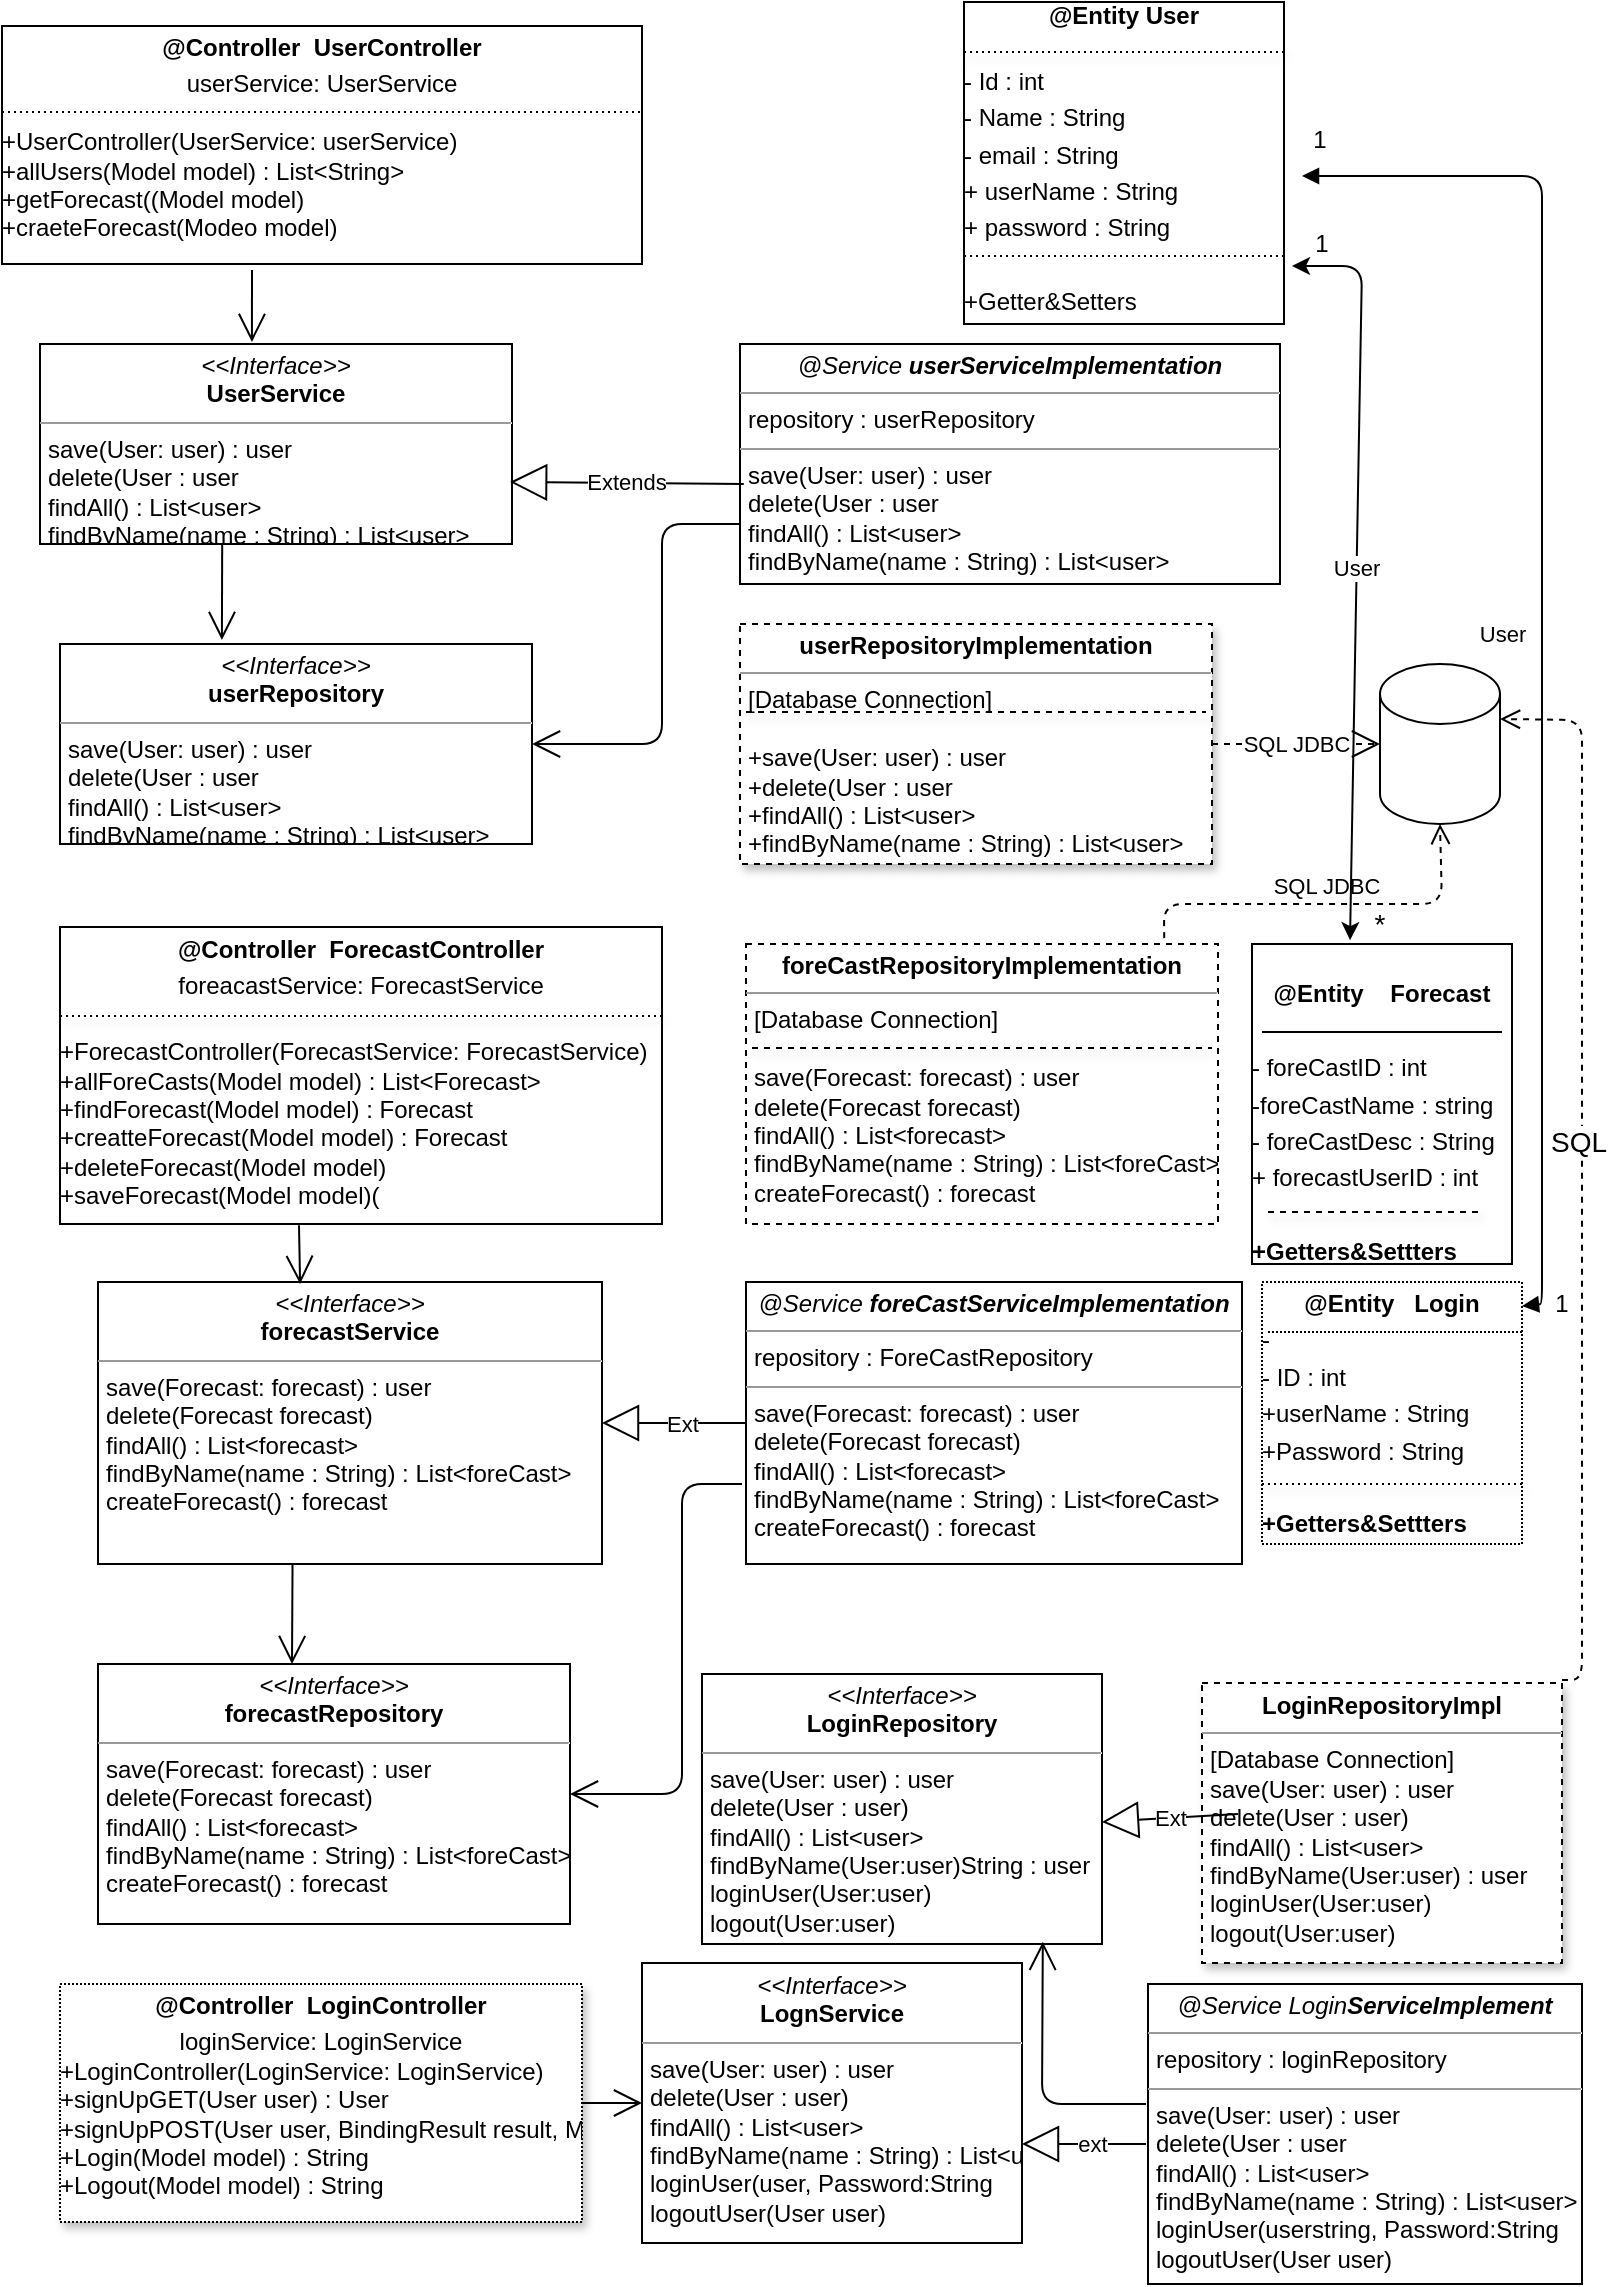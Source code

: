 <mxfile version="13.8.0" type="device"><diagram id="C5RBs43oDa-KdzZeNtuy" name="Page-1"><mxGraphModel dx="1422" dy="737" grid="1" gridSize="10" guides="1" tooltips="1" connect="1" arrows="1" fold="1" page="1" pageScale="1" pageWidth="827" pageHeight="1169" math="0" shadow="0"><root><mxCell id="WIyWlLk6GJQsqaUBKTNV-0"/><mxCell id="WIyWlLk6GJQsqaUBKTNV-1" parent="WIyWlLk6GJQsqaUBKTNV-0"/><mxCell id="qdF45SSYls0oeAGr1Gf1-4" value="&lt;p style=&quot;margin: 0px ; margin-top: 4px ; text-align: center&quot;&gt;&lt;i&gt;&amp;lt;&amp;lt;Interface&amp;gt;&amp;gt;&lt;/i&gt;&lt;br&gt;&lt;b&gt;UserService&lt;/b&gt;&lt;/p&gt;&lt;hr size=&quot;1&quot;&gt;&lt;p style=&quot;margin: 0px ; margin-left: 4px&quot;&gt;save(User: user) : user&lt;br&gt;delete(User : user&lt;br&gt;&lt;/p&gt;&lt;p style=&quot;margin: 0px ; margin-left: 4px&quot;&gt;findAll() : List&amp;lt;user&amp;gt;&lt;br&gt;&lt;/p&gt;&lt;p style=&quot;margin: 0px ; margin-left: 4px&quot;&gt;findByName(name : String) : List&amp;lt;user&amp;gt;&lt;br&gt;&lt;/p&gt;&lt;p style=&quot;margin: 0px ; margin-left: 4px&quot;&gt;&lt;br&gt;&lt;/p&gt;" style="verticalAlign=top;align=left;overflow=fill;fontSize=12;fontFamily=Helvetica;html=1;" parent="WIyWlLk6GJQsqaUBKTNV-1" vertex="1"><mxGeometry x="49" y="190" width="236" height="100" as="geometry"/></mxCell><mxCell id="qdF45SSYls0oeAGr1Gf1-5" value="&lt;p style=&quot;margin: 0px ; margin-top: 4px ; text-align: center&quot;&gt;&lt;i&gt;@Service &lt;b&gt;userServiceImplementation&lt;/b&gt;&lt;/i&gt;&lt;br&gt;&lt;/p&gt;&lt;hr size=&quot;1&quot;&gt;&lt;p style=&quot;margin: 0px ; margin-left: 4px&quot;&gt;repository : userRepository&lt;br&gt;&lt;/p&gt;&lt;hr size=&quot;1&quot;&gt;&lt;p style=&quot;margin: 0px 0px 0px 4px&quot;&gt;save(User: user) : user&lt;br&gt;delete(User : user&lt;br&gt;&lt;/p&gt;&lt;p style=&quot;margin: 0px 0px 0px 4px&quot;&gt;findAll() : List&amp;lt;user&amp;gt;&lt;br&gt;&lt;/p&gt;&lt;p style=&quot;margin: 0px 0px 0px 4px&quot;&gt;findByName(name : String) : List&amp;lt;user&amp;gt;&lt;/p&gt;&lt;p style=&quot;margin: 0px ; margin-left: 4px&quot;&gt;&lt;br&gt;&lt;/p&gt;" style="verticalAlign=top;align=left;overflow=fill;fontSize=12;fontFamily=Helvetica;html=1;" parent="WIyWlLk6GJQsqaUBKTNV-1" vertex="1"><mxGeometry x="399" y="190" width="270" height="120" as="geometry"/></mxCell><mxCell id="qdF45SSYls0oeAGr1Gf1-6" value="&lt;p style=&quot;margin: 0px ; margin-top: 4px ; text-align: center&quot;&gt;&lt;i&gt;&amp;lt;&amp;lt;Interface&amp;gt;&amp;gt;&lt;/i&gt;&lt;br&gt;&lt;b&gt;userRepository&lt;/b&gt;&lt;br&gt;&lt;/p&gt;&lt;hr size=&quot;1&quot;&gt;&lt;p style=&quot;margin: 0px ; margin-left: 4px&quot;&gt;save(User: user) : user&lt;br&gt;delete(User : user&lt;br&gt;&lt;/p&gt;&lt;p style=&quot;margin: 0px ; margin-left: 4px&quot;&gt;findAll() : List&amp;lt;user&amp;gt;&lt;br&gt;&lt;/p&gt;&lt;p style=&quot;margin: 0px ; margin-left: 4px&quot;&gt;findByName(name : String) : List&amp;lt;user&amp;gt;&lt;br&gt;&lt;/p&gt;&lt;p style=&quot;margin: 0px ; margin-left: 4px&quot;&gt;&lt;br&gt;&lt;/p&gt;" style="verticalAlign=top;align=left;overflow=fill;fontSize=12;fontFamily=Helvetica;html=1;" parent="WIyWlLk6GJQsqaUBKTNV-1" vertex="1"><mxGeometry x="59" y="340" width="236" height="100" as="geometry"/></mxCell><mxCell id="qdF45SSYls0oeAGr1Gf1-7" value="&lt;p style=&quot;margin: 0px ; margin-top: 4px ; text-align: center&quot;&gt;&lt;b&gt;userRepositoryImplementation&lt;/b&gt;&lt;br&gt;&lt;/p&gt;&lt;hr size=&quot;1&quot;&gt;&lt;p style=&quot;margin: 0px ; margin-left: 4px&quot;&gt;[Database Connection]&lt;br&gt;&lt;/p&gt;&lt;p style=&quot;margin: 0px ; margin-left: 4px&quot;&gt;&lt;span&gt;&lt;br&gt;&lt;/span&gt;&lt;/p&gt;&lt;p style=&quot;margin: 0px ; margin-left: 4px&quot;&gt;&lt;span&gt;+save(User: user) : user&lt;/span&gt;&lt;br&gt;&lt;/p&gt;&lt;p style=&quot;margin: 0px ; margin-left: 4px&quot;&gt;+delete(User : user&lt;br&gt;&lt;/p&gt;&lt;p style=&quot;margin: 0px ; margin-left: 4px&quot;&gt;+findAll() : List&amp;lt;user&amp;gt;&lt;br&gt;&lt;/p&gt;&lt;p style=&quot;margin: 0px ; margin-left: 4px&quot;&gt;+findByName(name : String) : List&amp;lt;user&amp;gt;&lt;br&gt;&lt;/p&gt;&lt;p style=&quot;margin: 0px ; margin-left: 4px&quot;&gt;&lt;br&gt;&lt;/p&gt;" style="verticalAlign=top;align=left;overflow=fill;fontSize=12;fontFamily=Helvetica;html=1;shadow=1;dashed=1;" parent="WIyWlLk6GJQsqaUBKTNV-1" vertex="1"><mxGeometry x="399" y="330" width="236" height="120" as="geometry"/></mxCell><mxCell id="qdF45SSYls0oeAGr1Gf1-8" value="" style="line;strokeWidth=1;fillColor=none;align=left;verticalAlign=middle;spacingTop=-1;spacingLeft=3;spacingRight=3;rotatable=0;labelPosition=right;points=[];portConstraint=eastwest;shadow=1;dashed=1;" parent="WIyWlLk6GJQsqaUBKTNV-1" vertex="1"><mxGeometry x="402" y="370" width="230" height="8" as="geometry"/></mxCell><mxCell id="qdF45SSYls0oeAGr1Gf1-9" value="" style="shape=cylinder3;whiteSpace=wrap;html=1;boundedLbl=1;backgroundOutline=1;size=15;" parent="WIyWlLk6GJQsqaUBKTNV-1" vertex="1"><mxGeometry x="719" y="350" width="60" height="80" as="geometry"/></mxCell><mxCell id="qdF45SSYls0oeAGr1Gf1-18" value="SQL JDBC" style="endArrow=open;endSize=12;dashed=1;html=1;" parent="WIyWlLk6GJQsqaUBKTNV-1" source="qdF45SSYls0oeAGr1Gf1-7" edge="1"><mxGeometry width="160" relative="1" as="geometry"><mxPoint x="635" y="390" as="sourcePoint"/><mxPoint x="719" y="390" as="targetPoint"/></mxGeometry></mxCell><mxCell id="qdF45SSYls0oeAGr1Gf1-25" value="&lt;p style=&quot;margin: 4px 0px 0px&quot;&gt;&lt;b&gt;@Controller&amp;nbsp; UserController&lt;/b&gt;&lt;br&gt;&lt;/p&gt;&lt;p style=&quot;margin: 4px 0px 0px&quot;&gt;userService: UserService&lt;/p&gt;&lt;div style=&quot;text-align: left&quot;&gt;&lt;br&gt;&lt;/div&gt;&lt;div style=&quot;text-align: left&quot;&gt;+UserController(UserService: userService)&lt;br&gt;&lt;/div&gt;&lt;div style=&quot;text-align: left&quot;&gt;&lt;span&gt;+allUsers(Model model) : List&amp;lt;String&amp;gt;&lt;/span&gt;&lt;br&gt;&lt;/div&gt;&lt;div style=&quot;text-align: left&quot;&gt;&lt;span&gt;+getForecast((Model model)&lt;/span&gt;&lt;/div&gt;&lt;div style=&quot;text-align: left&quot;&gt;&lt;span&gt;+craeteForecast(Modeo model)&lt;/span&gt;&lt;/div&gt;&lt;div style=&quot;text-align: left&quot;&gt;&lt;br&gt;&lt;/div&gt;&lt;div&gt;&lt;br&gt;&lt;/div&gt;" style="verticalAlign=top;align=center;overflow=fill;fontSize=12;fontFamily=Helvetica;html=1;shadow=0;" parent="WIyWlLk6GJQsqaUBKTNV-1" vertex="1"><mxGeometry x="30" y="31" width="320" height="119" as="geometry"/></mxCell><mxCell id="qdF45SSYls0oeAGr1Gf1-27" value="Extends" style="endArrow=block;endSize=16;endFill=0;html=1;exitX=0.007;exitY=0.583;exitDx=0;exitDy=0;exitPerimeter=0;entryX=0.996;entryY=0.69;entryDx=0;entryDy=0;entryPerimeter=0;" parent="WIyWlLk6GJQsqaUBKTNV-1" source="qdF45SSYls0oeAGr1Gf1-5" target="qdF45SSYls0oeAGr1Gf1-4" edge="1"><mxGeometry width="160" relative="1" as="geometry"><mxPoint x="239" y="310" as="sourcePoint"/><mxPoint x="399" y="310" as="targetPoint"/></mxGeometry></mxCell><mxCell id="qdF45SSYls0oeAGr1Gf1-28" value="" style="endArrow=open;endFill=1;endSize=12;html=1;entryX=0.449;entryY=-0.01;entryDx=0;entryDy=0;entryPerimeter=0;" parent="WIyWlLk6GJQsqaUBKTNV-1" target="qdF45SSYls0oeAGr1Gf1-4" edge="1"><mxGeometry width="160" relative="1" as="geometry"><mxPoint x="155" y="153" as="sourcePoint"/><mxPoint x="150" y="170" as="targetPoint"/></mxGeometry></mxCell><mxCell id="qdF45SSYls0oeAGr1Gf1-31" value="" style="endArrow=open;endFill=1;endSize=12;html=1;exitX=0.386;exitY=1;exitDx=0;exitDy=0;exitPerimeter=0;entryX=0.343;entryY=-0.02;entryDx=0;entryDy=0;entryPerimeter=0;" parent="WIyWlLk6GJQsqaUBKTNV-1" source="qdF45SSYls0oeAGr1Gf1-4" target="qdF45SSYls0oeAGr1Gf1-6" edge="1"><mxGeometry width="160" relative="1" as="geometry"><mxPoint x="330" y="340" as="sourcePoint"/><mxPoint x="490" y="340" as="targetPoint"/></mxGeometry></mxCell><mxCell id="qdF45SSYls0oeAGr1Gf1-32" value="" style="endArrow=open;endFill=1;endSize=12;html=1;exitX=0;exitY=0.75;exitDx=0;exitDy=0;" parent="WIyWlLk6GJQsqaUBKTNV-1" source="qdF45SSYls0oeAGr1Gf1-5" edge="1"><mxGeometry width="160" relative="1" as="geometry"><mxPoint x="360" y="274" as="sourcePoint"/><mxPoint x="295" y="390" as="targetPoint"/><Array as="points"><mxPoint x="360" y="280"/><mxPoint x="360" y="390"/></Array></mxGeometry></mxCell><mxCell id="qdF45SSYls0oeAGr1Gf1-33" value="&lt;div style=&quot;text-align: center&quot;&gt;&lt;span&gt;&lt;b&gt;@Entity&amp;nbsp;&lt;/b&gt;&lt;/span&gt;&lt;b&gt;User&lt;/b&gt;&lt;/div&gt;&lt;div style=&quot;text-align: center&quot;&gt;&lt;b&gt;&lt;br&gt;&lt;/b&gt;&lt;/div&gt;&lt;p style=&quot;margin: 4px 0px 0px&quot;&gt;- Id : int&lt;br&gt;&lt;/p&gt;&lt;p style=&quot;margin: 4px 0px 0px&quot;&gt;- Name : String&lt;br&gt;&lt;/p&gt;&lt;p style=&quot;margin: 4px 0px 0px&quot;&gt;&lt;span&gt;- email : String&lt;/span&gt;&lt;br&gt;&lt;/p&gt;&lt;p style=&quot;margin: 4px 0px 0px&quot;&gt;&lt;span style=&quot;text-align: center&quot;&gt;+ userName : String&lt;/span&gt;&lt;/p&gt;&lt;p style=&quot;margin: 4px 0px 0px&quot;&gt;&lt;span style=&quot;text-align: center&quot;&gt;+ password : String&lt;/span&gt;&lt;/p&gt;&lt;p style=&quot;margin: 4px 0px 0px&quot;&gt;&lt;span style=&quot;text-align: center&quot;&gt;&lt;br&gt;&lt;/span&gt;&lt;/p&gt;&lt;p style=&quot;margin: 4px 0px 0px&quot;&gt;&lt;span style=&quot;text-align: center&quot;&gt;+Getter&amp;amp;Setters&lt;/span&gt;&lt;br&gt;&lt;/p&gt;" style="verticalAlign=top;align=left;overflow=fill;fontSize=12;fontFamily=Helvetica;html=1;shadow=0;" parent="WIyWlLk6GJQsqaUBKTNV-1" vertex="1"><mxGeometry x="511" y="19" width="160" height="161" as="geometry"/></mxCell><mxCell id="qdF45SSYls0oeAGr1Gf1-35" value="&lt;p style=&quot;margin: 0px ; margin-top: 4px ; text-align: center&quot;&gt;&lt;br&gt;&lt;b&gt;@Entity&amp;nbsp; &amp;nbsp; Forecast&lt;/b&gt;&lt;/p&gt;&lt;p style=&quot;margin: 4px 0px 0px&quot;&gt;&lt;b&gt;&lt;br&gt;&lt;/b&gt;&lt;/p&gt;&lt;p style=&quot;margin: 4px 0px 0px&quot;&gt;- foreCastID : int&lt;/p&gt;&lt;p style=&quot;margin: 4px 0px 0px&quot;&gt;-foreCastName : string&lt;/p&gt;&lt;p style=&quot;margin: 4px 0px 0px&quot;&gt;- foreCastDesc : String&lt;/p&gt;&lt;p style=&quot;margin: 4px 0px 0px&quot;&gt;+ forecastUserID : int&lt;/p&gt;&lt;p style=&quot;margin: 4px 0px 0px&quot;&gt;&lt;b&gt;&lt;br&gt;&lt;/b&gt;&lt;/p&gt;&lt;p style=&quot;margin: 4px 0px 0px&quot;&gt;&lt;b&gt;+Getters&amp;amp;Settters&amp;nbsp;&lt;/b&gt;&lt;/p&gt;" style="verticalAlign=top;align=left;overflow=fill;fontSize=12;fontFamily=Helvetica;html=1;shadow=0;" parent="WIyWlLk6GJQsqaUBKTNV-1" vertex="1"><mxGeometry x="655" y="490" width="130" height="160" as="geometry"/></mxCell><mxCell id="qdF45SSYls0oeAGr1Gf1-36" value="&lt;p style=&quot;margin: 0px ; margin-top: 4px ; text-align: center&quot;&gt;&lt;i&gt;&amp;lt;&amp;lt;Interface&amp;gt;&amp;gt;&lt;/i&gt;&lt;br&gt;&lt;b&gt;forecastService&lt;/b&gt;&lt;/p&gt;&lt;hr size=&quot;1&quot;&gt;&lt;p style=&quot;margin: 0px ; margin-left: 4px&quot;&gt;save(Forecast: forecast) : user&lt;br&gt;delete(Forecast forecast)&lt;br&gt;&lt;/p&gt;&lt;p style=&quot;margin: 0px ; margin-left: 4px&quot;&gt;findAll() : List&amp;lt;forecast&amp;gt;&lt;br&gt;&lt;/p&gt;&lt;p style=&quot;margin: 0px ; margin-left: 4px&quot;&gt;findByName(name : String) : List&amp;lt;foreCast&amp;gt;&lt;br&gt;&lt;/p&gt;&lt;p style=&quot;margin: 0px ; margin-left: 4px&quot;&gt;createForecast() : forecast&lt;/p&gt;" style="verticalAlign=top;align=left;overflow=fill;fontSize=12;fontFamily=Helvetica;html=1;" parent="WIyWlLk6GJQsqaUBKTNV-1" vertex="1"><mxGeometry x="78" y="659" width="252" height="141" as="geometry"/></mxCell><mxCell id="qdF45SSYls0oeAGr1Gf1-37" value="&lt;p style=&quot;margin: 0px ; margin-top: 4px ; text-align: center&quot;&gt;&lt;i&gt;&amp;lt;&amp;lt;Interface&amp;gt;&amp;gt;&lt;/i&gt;&lt;br&gt;&lt;b&gt;forecastRepository&lt;/b&gt;&lt;br&gt;&lt;/p&gt;&lt;hr size=&quot;1&quot;&gt;&lt;p style=&quot;margin: 0px 0px 0px 4px&quot;&gt;save(Forecast: forecast) : user&lt;br&gt;delete(Forecast forecast)&lt;br&gt;&lt;/p&gt;&lt;p style=&quot;margin: 0px 0px 0px 4px&quot;&gt;findAll() : List&amp;lt;forecast&amp;gt;&lt;br&gt;&lt;/p&gt;&lt;p style=&quot;margin: 0px 0px 0px 4px&quot;&gt;findByName(name : String) : List&amp;lt;foreCast&amp;gt;&lt;br&gt;&lt;/p&gt;&lt;p style=&quot;margin: 0px 0px 0px 4px&quot;&gt;createForecast() : forecast&lt;/p&gt;" style="verticalAlign=top;align=left;overflow=fill;fontSize=12;fontFamily=Helvetica;html=1;" parent="WIyWlLk6GJQsqaUBKTNV-1" vertex="1"><mxGeometry x="78" y="850" width="236" height="130" as="geometry"/></mxCell><mxCell id="qdF45SSYls0oeAGr1Gf1-38" value="&lt;p style=&quot;margin: 4px 0px 0px&quot;&gt;&lt;b&gt;@Controller&amp;nbsp; ForecastController&lt;/b&gt;&lt;br&gt;&lt;/p&gt;&lt;p style=&quot;margin: 4px 0px 0px&quot;&gt;foreacastService: ForecastService&lt;/p&gt;&lt;p style=&quot;margin: 4px 0px 0px&quot;&gt;&lt;br&gt;&lt;/p&gt;&lt;div style=&quot;text-align: left&quot;&gt;+ForecastController(ForecastService: ForecastService)&lt;br&gt;&lt;/div&gt;&lt;div style=&quot;text-align: left&quot;&gt;&lt;span&gt;+allForeCasts(Model model) : List&amp;lt;Forecast&amp;gt;&lt;/span&gt;&lt;br&gt;&lt;/div&gt;&lt;div style=&quot;text-align: left&quot;&gt;&lt;span&gt;+findForecast(Model model) : Forecast&lt;/span&gt;&lt;/div&gt;&lt;div style=&quot;text-align: left&quot;&gt;&lt;span&gt;+creatteForecast&lt;/span&gt;&lt;span&gt;(Model model) : Forecast&lt;/span&gt;&lt;/div&gt;&lt;div style=&quot;text-align: left&quot;&gt;+deleteForecast&lt;span&gt;(Model model)&amp;nbsp;&lt;/span&gt;&lt;span&gt;&lt;br&gt;&lt;/span&gt;&lt;/div&gt;&lt;div style=&quot;text-align: left&quot;&gt;&lt;span&gt;+saveForecast(Model model)(&lt;/span&gt;&lt;/div&gt;&lt;div&gt;&lt;span&gt;&lt;br&gt;&lt;/span&gt;&lt;/div&gt;&lt;div&gt;&lt;br&gt;&lt;/div&gt;" style="verticalAlign=top;align=center;overflow=fill;fontSize=12;fontFamily=Helvetica;html=1;shadow=0;" parent="WIyWlLk6GJQsqaUBKTNV-1" vertex="1"><mxGeometry x="59" y="481.5" width="301" height="148.5" as="geometry"/></mxCell><mxCell id="qdF45SSYls0oeAGr1Gf1-39" value="" style="line;strokeWidth=1;fillColor=none;align=left;verticalAlign=middle;spacingTop=-1;spacingLeft=3;spacingRight=3;rotatable=0;labelPosition=right;points=[];portConstraint=eastwest;shadow=1;dashed=1;dashPattern=1 2;" parent="WIyWlLk6GJQsqaUBKTNV-1" vertex="1"><mxGeometry x="59" y="522" width="301" height="8" as="geometry"/></mxCell><mxCell id="qdF45SSYls0oeAGr1Gf1-40" value="" style="endArrow=open;endFill=1;endSize=12;html=1;exitX=0.397;exitY=1.004;exitDx=0;exitDy=0;exitPerimeter=0;entryX=0.401;entryY=0.007;entryDx=0;entryDy=0;entryPerimeter=0;" parent="WIyWlLk6GJQsqaUBKTNV-1" source="qdF45SSYls0oeAGr1Gf1-38" target="qdF45SSYls0oeAGr1Gf1-36" edge="1"><mxGeometry width="160" relative="1" as="geometry"><mxPoint x="184" y="622" as="sourcePoint"/><mxPoint x="170" y="650" as="targetPoint"/></mxGeometry></mxCell><mxCell id="qdF45SSYls0oeAGr1Gf1-41" value="" style="endArrow=open;endFill=1;endSize=12;html=1;exitX=0.386;exitY=1;exitDx=0;exitDy=0;exitPerimeter=0;" parent="WIyWlLk6GJQsqaUBKTNV-1" source="qdF45SSYls0oeAGr1Gf1-36" edge="1"><mxGeometry width="160" relative="1" as="geometry"><mxPoint x="359" y="809" as="sourcePoint"/><mxPoint x="175" y="850" as="targetPoint"/></mxGeometry></mxCell><mxCell id="qdF45SSYls0oeAGr1Gf1-43" value="" style="line;strokeWidth=1;fillColor=none;align=left;verticalAlign=middle;spacingTop=-1;spacingLeft=3;spacingRight=3;rotatable=0;labelPosition=right;points=[];portConstraint=eastwest;shadow=1;dashed=1;" parent="WIyWlLk6GJQsqaUBKTNV-1" vertex="1"><mxGeometry x="663" y="620" width="106.5" height="8" as="geometry"/></mxCell><mxCell id="qdF45SSYls0oeAGr1Gf1-44" value="" style="line;strokeWidth=1;fillColor=none;align=left;verticalAlign=middle;spacingTop=-1;spacingLeft=3;spacingRight=3;rotatable=0;labelPosition=right;points=[];portConstraint=eastwest;shadow=1;dashed=1;dashPattern=1 2;" parent="WIyWlLk6GJQsqaUBKTNV-1" vertex="1"><mxGeometry x="511" y="40" width="160" height="8" as="geometry"/></mxCell><mxCell id="qdF45SSYls0oeAGr1Gf1-45" value="&lt;p style=&quot;margin: 0px ; margin-top: 4px ; text-align: center&quot;&gt;&lt;i&gt;@Service &lt;b&gt;foreCastServiceImplementation&lt;/b&gt;&lt;/i&gt;&lt;br&gt;&lt;/p&gt;&lt;hr size=&quot;1&quot;&gt;&lt;p style=&quot;margin: 0px ; margin-left: 4px&quot;&gt;repository : ForeCastRepository&lt;br&gt;&lt;/p&gt;&lt;hr size=&quot;1&quot;&gt;&lt;p style=&quot;margin: 0px 0px 0px 4px&quot;&gt;save(Forecast: forecast) : user&lt;br&gt;delete(Forecast forecast)&lt;br&gt;&lt;/p&gt;&lt;p style=&quot;margin: 0px 0px 0px 4px&quot;&gt;findAll() : List&amp;lt;forecast&amp;gt;&lt;br&gt;&lt;/p&gt;&lt;p style=&quot;margin: 0px 0px 0px 4px&quot;&gt;findByName(name : String) : List&amp;lt;foreCast&amp;gt;&lt;br&gt;&lt;/p&gt;&lt;p style=&quot;margin: 0px 0px 0px 4px&quot;&gt;createForecast() : forecast&lt;br&gt;&lt;/p&gt;" style="verticalAlign=top;align=left;overflow=fill;fontSize=12;fontFamily=Helvetica;html=1;" parent="WIyWlLk6GJQsqaUBKTNV-1" vertex="1"><mxGeometry x="402" y="659" width="248" height="141" as="geometry"/></mxCell><mxCell id="qdF45SSYls0oeAGr1Gf1-46" value="&lt;p style=&quot;margin: 0px ; margin-top: 4px ; text-align: center&quot;&gt;&lt;b&gt;foreCastRepositoryImplementation&lt;/b&gt;&lt;br&gt;&lt;/p&gt;&lt;hr size=&quot;1&quot;&gt;&lt;p style=&quot;margin: 0px ; margin-left: 4px&quot;&gt;[Database Connection]&lt;br&gt;&lt;/p&gt;&lt;p style=&quot;margin: 0px ; margin-left: 4px&quot;&gt;&lt;span&gt;&lt;br&gt;&lt;/span&gt;&lt;/p&gt;&lt;p style=&quot;margin: 0px 0px 0px 4px&quot;&gt;save(Forecast: forecast) : user&lt;br&gt;delete(Forecast forecast)&lt;br&gt;&lt;/p&gt;&lt;p style=&quot;margin: 0px 0px 0px 4px&quot;&gt;findAll() : List&amp;lt;forecast&amp;gt;&lt;br&gt;&lt;/p&gt;&lt;p style=&quot;margin: 0px 0px 0px 4px&quot;&gt;findByName(name : String) : List&amp;lt;foreCast&amp;gt;&lt;br&gt;&lt;/p&gt;&lt;p style=&quot;margin: 0px 0px 0px 4px&quot;&gt;createForecast() : forecast&lt;/p&gt;" style="verticalAlign=top;align=left;overflow=fill;fontSize=12;fontFamily=Helvetica;html=1;shadow=0;dashed=1;" parent="WIyWlLk6GJQsqaUBKTNV-1" vertex="1"><mxGeometry x="402" y="490" width="236" height="140" as="geometry"/></mxCell><mxCell id="qdF45SSYls0oeAGr1Gf1-47" value="" style="line;strokeWidth=1;fillColor=none;align=left;verticalAlign=middle;spacingTop=-1;spacingLeft=3;spacingRight=3;rotatable=0;labelPosition=right;points=[];portConstraint=eastwest;shadow=1;dashed=1;" parent="WIyWlLk6GJQsqaUBKTNV-1" vertex="1"><mxGeometry x="405" y="538" width="230" height="8" as="geometry"/></mxCell><mxCell id="qdF45SSYls0oeAGr1Gf1-49" value="Ext" style="endArrow=block;endSize=16;endFill=0;html=1;exitX=0;exitY=0.5;exitDx=0;exitDy=0;entryX=1;entryY=0.5;entryDx=0;entryDy=0;" parent="WIyWlLk6GJQsqaUBKTNV-1" source="qdF45SSYls0oeAGr1Gf1-45" target="qdF45SSYls0oeAGr1Gf1-36" edge="1"><mxGeometry x="-0.111" width="160" relative="1" as="geometry"><mxPoint x="510" y="940" as="sourcePoint"/><mxPoint x="393.166" y="939.04" as="targetPoint"/><mxPoint as="offset"/></mxGeometry></mxCell><mxCell id="qdF45SSYls0oeAGr1Gf1-50" value="" style="endArrow=open;endFill=1;endSize=12;html=1;entryX=1;entryY=0.5;entryDx=0;entryDy=0;" parent="WIyWlLk6GJQsqaUBKTNV-1" target="qdF45SSYls0oeAGr1Gf1-37" edge="1"><mxGeometry width="160" relative="1" as="geometry"><mxPoint x="400" y="760" as="sourcePoint"/><mxPoint x="549.728" y="930" as="targetPoint"/><Array as="points"><mxPoint x="370" y="760"/><mxPoint x="370" y="915"/></Array></mxGeometry></mxCell><mxCell id="qdF45SSYls0oeAGr1Gf1-53" value="SQL JDBC" style="html=1;verticalAlign=bottom;endArrow=open;dashed=1;endSize=8;exitX=0.886;exitY=-0.021;exitDx=0;exitDy=0;exitPerimeter=0;entryX=0.5;entryY=1;entryDx=0;entryDy=0;entryPerimeter=0;" parent="WIyWlLk6GJQsqaUBKTNV-1" source="qdF45SSYls0oeAGr1Gf1-46" target="qdF45SSYls0oeAGr1Gf1-9" edge="1"><mxGeometry relative="1" as="geometry"><mxPoint x="613" y="470" as="sourcePoint"/><mxPoint x="750" y="440" as="targetPoint"/><Array as="points"><mxPoint x="611" y="470"/><mxPoint x="750" y="470"/></Array></mxGeometry></mxCell><mxCell id="pJjdH9CRwIoKslTHGqi5-0" value="&lt;p style=&quot;margin: 4px 0px 0px&quot;&gt;&lt;b&gt;@Controller&amp;nbsp; LoginController&lt;/b&gt;&lt;br&gt;&lt;/p&gt;&lt;p style=&quot;margin: 4px 0px 0px&quot;&gt;loginService: LoginService&lt;/p&gt;&lt;div style=&quot;text-align: left&quot;&gt;+LoginController(LoginService: LoginService)&lt;br&gt;&lt;/div&gt;&lt;div style=&quot;text-align: left&quot;&gt;&lt;span&gt;+signUpGET(User user) : User&lt;/span&gt;&lt;br&gt;&lt;/div&gt;&lt;div style=&quot;text-align: left&quot;&gt;+signUpPOST(User user, BindingResult result, Model model)&lt;/div&gt;&lt;div style=&quot;text-align: left&quot;&gt;&lt;span&gt;+Login(Model model) : String&lt;/span&gt;&lt;br&gt;&lt;/div&gt;&lt;div style=&quot;text-align: left&quot;&gt;+Logout(Model model) : String&lt;span&gt;&lt;br&gt;&lt;/span&gt;&lt;/div&gt;&lt;div&gt;&lt;br&gt;&lt;/div&gt;" style="verticalAlign=top;align=center;overflow=fill;fontSize=12;fontFamily=Helvetica;html=1;shadow=1;dashed=1;dashPattern=1 1;" parent="WIyWlLk6GJQsqaUBKTNV-1" vertex="1"><mxGeometry x="59" y="1010" width="261" height="119" as="geometry"/></mxCell><mxCell id="pJjdH9CRwIoKslTHGqi5-1" value="&lt;p style=&quot;margin: 0px ; margin-top: 4px ; text-align: center&quot;&gt;&lt;i&gt;&amp;lt;&amp;lt;Interface&amp;gt;&amp;gt;&lt;/i&gt;&lt;br&gt;&lt;b&gt;LognService&lt;/b&gt;&lt;/p&gt;&lt;hr size=&quot;1&quot;&gt;&lt;p style=&quot;margin: 0px ; margin-left: 4px&quot;&gt;save(User: user) : user&lt;br&gt;delete(User : user)&lt;br&gt;&lt;/p&gt;&lt;p style=&quot;margin: 0px ; margin-left: 4px&quot;&gt;findAll() : List&amp;lt;user&amp;gt;&lt;br&gt;&lt;/p&gt;&lt;p style=&quot;margin: 0px ; margin-left: 4px&quot;&gt;findByName(name : String) : List&amp;lt;user&amp;gt;&lt;br&gt;&lt;/p&gt;&lt;p style=&quot;margin: 0px ; margin-left: 4px&quot;&gt;loginUser(user, Password:String&lt;/p&gt;&lt;p style=&quot;margin: 0px ; margin-left: 4px&quot;&gt;logoutUser(User user)&lt;/p&gt;" style="verticalAlign=top;align=left;overflow=fill;fontSize=12;fontFamily=Helvetica;html=1;" parent="WIyWlLk6GJQsqaUBKTNV-1" vertex="1"><mxGeometry x="350" y="999.5" width="190" height="140" as="geometry"/></mxCell><mxCell id="pJjdH9CRwIoKslTHGqi5-2" value="&lt;p style=&quot;margin: 0px ; margin-top: 4px ; text-align: center&quot;&gt;&lt;b&gt;@Entity&amp;nbsp; &amp;nbsp;Login&lt;/b&gt;&lt;/p&gt;&lt;p style=&quot;margin: 4px 0px 0px&quot;&gt;&lt;span&gt;-&lt;/span&gt;&lt;/p&gt;&lt;p style=&quot;margin: 4px 0px 0px&quot;&gt;&lt;span&gt;- ID : int&lt;/span&gt;&lt;br&gt;&lt;/p&gt;&lt;p style=&quot;margin: 4px 0px 0px&quot;&gt;+userName : String&lt;span&gt;&lt;br&gt;&lt;/span&gt;&lt;/p&gt;&lt;p style=&quot;margin: 4px 0px 0px&quot;&gt;&lt;span&gt;+Password : String&lt;/span&gt;&lt;br&gt;&lt;/p&gt;&lt;p style=&quot;margin: 4px 0px 0px&quot;&gt;&lt;br&gt;&lt;/p&gt;&lt;p style=&quot;margin: 4px 0px 0px&quot;&gt;&lt;b&gt;+Getters&amp;amp;Settters&amp;nbsp;&lt;/b&gt;&lt;br&gt;&lt;/p&gt;" style="verticalAlign=top;align=left;overflow=fill;fontSize=12;fontFamily=Helvetica;html=1;shadow=0;dashed=1;dashPattern=1 1;" parent="WIyWlLk6GJQsqaUBKTNV-1" vertex="1"><mxGeometry x="660" y="659" width="130" height="131" as="geometry"/></mxCell><mxCell id="pJjdH9CRwIoKslTHGqi5-4" value="" style="line;strokeWidth=1;fillColor=none;align=left;verticalAlign=middle;spacingTop=-1;spacingLeft=3;spacingRight=3;rotatable=0;labelPosition=right;points=[];portConstraint=eastwest;shadow=1;dashed=1;dashPattern=1 2;" parent="WIyWlLk6GJQsqaUBKTNV-1" vertex="1"><mxGeometry x="660" y="750" width="130" height="20" as="geometry"/></mxCell><mxCell id="pJjdH9CRwIoKslTHGqi5-7" value="&lt;p style=&quot;margin: 0px ; margin-top: 4px ; text-align: center&quot;&gt;&lt;i&gt;@Service Login&lt;b&gt;ServiceImplement&lt;/b&gt;&lt;/i&gt;&lt;br&gt;&lt;/p&gt;&lt;hr size=&quot;1&quot;&gt;&lt;p style=&quot;margin: 0px ; margin-left: 4px&quot;&gt;repository : loginRepository&lt;br&gt;&lt;/p&gt;&lt;hr size=&quot;1&quot;&gt;&lt;p style=&quot;margin: 0px 0px 0px 4px&quot;&gt;save(User: user) : user&lt;br&gt;delete(User : user&lt;br&gt;&lt;/p&gt;&lt;p style=&quot;margin: 0px 0px 0px 4px&quot;&gt;findAll() : List&amp;lt;user&amp;gt;&lt;br&gt;&lt;/p&gt;&lt;p style=&quot;margin: 0px 0px 0px 4px&quot;&gt;findByName(name : String) : List&amp;lt;user&amp;gt;&lt;/p&gt;&lt;p style=&quot;margin: 0px ; margin-left: 4px&quot;&gt;loginUser(userstring, Password:String&lt;br&gt;&lt;/p&gt;&lt;p style=&quot;margin: 0px ; margin-left: 4px&quot;&gt;logoutUser(User user)&lt;br&gt;&lt;/p&gt;" style="verticalAlign=top;align=left;overflow=fill;fontSize=12;fontFamily=Helvetica;html=1;" parent="WIyWlLk6GJQsqaUBKTNV-1" vertex="1"><mxGeometry x="603" y="1010" width="217" height="150" as="geometry"/></mxCell><mxCell id="pJjdH9CRwIoKslTHGqi5-9" value="&lt;p style=&quot;margin: 0px ; margin-top: 4px ; text-align: center&quot;&gt;&lt;i&gt;&amp;lt;&amp;lt;Interface&amp;gt;&amp;gt;&lt;/i&gt;&lt;br&gt;&lt;b&gt;LoginRepository&lt;/b&gt;&lt;br&gt;&lt;/p&gt;&lt;hr size=&quot;1&quot;&gt;&lt;p style=&quot;margin: 0px 0px 0px 4px&quot;&gt;save(User: user) : user&lt;br&gt;delete(User : user)&lt;br&gt;&lt;/p&gt;&lt;p style=&quot;margin: 0px 0px 0px 4px&quot;&gt;findAll() : List&amp;lt;user&amp;gt;&lt;br&gt;&lt;/p&gt;&lt;p style=&quot;margin: 0px 0px 0px 4px&quot;&gt;findByName(User:user)String : user&lt;br&gt;&lt;/p&gt;&lt;p style=&quot;margin: 0px 0px 0px 4px&quot;&gt;loginUser(User:user)&lt;/p&gt;&lt;p style=&quot;margin: 0px 0px 0px 4px&quot;&gt;logout(User:user)&lt;/p&gt;&lt;p style=&quot;margin: 0px ; margin-left: 4px&quot;&gt;&lt;br&gt;&lt;/p&gt;" style="verticalAlign=top;align=left;overflow=fill;fontSize=12;fontFamily=Helvetica;html=1;" parent="WIyWlLk6GJQsqaUBKTNV-1" vertex="1"><mxGeometry x="380" y="855" width="200" height="135" as="geometry"/></mxCell><mxCell id="pJjdH9CRwIoKslTHGqi5-10" value="&lt;p style=&quot;margin: 0px ; margin-top: 4px ; text-align: center&quot;&gt;&lt;b&gt;LoginRepositoryImpl&lt;/b&gt;&lt;/p&gt;&lt;hr size=&quot;1&quot;&gt;&lt;p style=&quot;margin: 0px ; margin-left: 4px&quot;&gt;[Database Connection]&lt;br&gt;&lt;/p&gt;&lt;p style=&quot;margin: 0px ; margin-left: 4px&quot;&gt;&lt;span&gt;save(User: user) : user&lt;/span&gt;&lt;br&gt;&lt;/p&gt;&lt;p style=&quot;margin: 0px 0px 0px 4px&quot;&gt;delete(User : user)&lt;br&gt;&lt;/p&gt;&lt;p style=&quot;margin: 0px 0px 0px 4px&quot;&gt;findAll() : List&amp;lt;user&amp;gt;&lt;br&gt;&lt;/p&gt;&lt;p style=&quot;margin: 0px 0px 0px 4px&quot;&gt;findByName(User:user) : user&lt;/p&gt;&lt;p style=&quot;margin: 0px 0px 0px 4px&quot;&gt;&lt;span&gt;loginUser(User:user)&lt;/span&gt;&lt;/p&gt;&lt;p style=&quot;margin: 0px 0px 0px 4px&quot;&gt;logout(User:user)&lt;/p&gt;&lt;p style=&quot;margin: 0px 0px 0px 4px&quot;&gt;&lt;br&gt;&lt;/p&gt;" style="verticalAlign=top;align=left;overflow=fill;fontSize=12;fontFamily=Helvetica;html=1;shadow=1;dashed=1;" parent="WIyWlLk6GJQsqaUBKTNV-1" vertex="1"><mxGeometry x="630" y="859.5" width="180" height="140" as="geometry"/></mxCell><mxCell id="pJjdH9CRwIoKslTHGqi5-13" value="" style="endArrow=open;endFill=1;endSize=12;html=1;entryX=0.852;entryY=0.992;entryDx=0;entryDy=0;entryPerimeter=0;" parent="WIyWlLk6GJQsqaUBKTNV-1" target="pJjdH9CRwIoKslTHGqi5-9" edge="1"><mxGeometry width="160" relative="1" as="geometry"><mxPoint x="602" y="1070" as="sourcePoint"/><mxPoint x="560" y="990" as="targetPoint"/><Array as="points"><mxPoint x="550" y="1070"/></Array></mxGeometry></mxCell><mxCell id="pJjdH9CRwIoKslTHGqi5-15" value="" style="endArrow=open;endFill=1;endSize=12;html=1;exitX=1;exitY=0.5;exitDx=0;exitDy=0;entryX=0;entryY=0.5;entryDx=0;entryDy=0;" parent="WIyWlLk6GJQsqaUBKTNV-1" source="pJjdH9CRwIoKslTHGqi5-0" target="pJjdH9CRwIoKslTHGqi5-1" edge="1"><mxGeometry width="160" relative="1" as="geometry"><mxPoint x="640" y="730" as="sourcePoint"/><mxPoint x="800" y="730" as="targetPoint"/></mxGeometry></mxCell><mxCell id="pJjdH9CRwIoKslTHGqi5-16" value="Ext" style="endArrow=block;endSize=16;endFill=0;html=1;exitX=0;exitY=0.5;exitDx=0;exitDy=0;" parent="WIyWlLk6GJQsqaUBKTNV-1" edge="1"><mxGeometry width="160" relative="1" as="geometry"><mxPoint x="648" y="925" as="sourcePoint"/><mxPoint x="580" y="929" as="targetPoint"/></mxGeometry></mxCell><mxCell id="pJjdH9CRwIoKslTHGqi5-18" value="ext" style="endArrow=block;endSize=16;endFill=0;html=1;exitX=0;exitY=0.5;exitDx=0;exitDy=0;" parent="WIyWlLk6GJQsqaUBKTNV-1" edge="1"><mxGeometry x="-0.111" width="160" relative="1" as="geometry"><mxPoint x="602" y="1090" as="sourcePoint"/><mxPoint x="540" y="1090" as="targetPoint"/><mxPoint as="offset"/></mxGeometry></mxCell><mxCell id="wFfMjc1p16v8zCiCyO1p-0" value="User" style="endArrow=block;startArrow=block;endFill=1;startFill=1;html=1;exitX=1;exitY=0.092;exitDx=0;exitDy=0;exitPerimeter=0;" edge="1" parent="WIyWlLk6GJQsqaUBKTNV-1" source="pJjdH9CRwIoKslTHGqi5-2"><mxGeometry x="-0.004" y="20" width="160" relative="1" as="geometry"><mxPoint x="-190" y="530" as="sourcePoint"/><mxPoint x="680" y="106" as="targetPoint"/><Array as="points"><mxPoint x="800" y="670"/><mxPoint x="800" y="106"/></Array><mxPoint as="offset"/></mxGeometry></mxCell><mxCell id="wFfMjc1p16v8zCiCyO1p-1" value="User" style="endArrow=classic;startArrow=classic;html=1;exitX=0.377;exitY=-0.012;exitDx=0;exitDy=0;exitPerimeter=0;" edge="1" parent="WIyWlLk6GJQsqaUBKTNV-1" source="qdF45SSYls0oeAGr1Gf1-35"><mxGeometry width="50" height="50" relative="1" as="geometry"><mxPoint x="360" y="350" as="sourcePoint"/><mxPoint x="675" y="151" as="targetPoint"/><Array as="points"><mxPoint x="710" y="151"/></Array></mxGeometry></mxCell><mxCell id="wFfMjc1p16v8zCiCyO1p-2" value="" style="line;strokeWidth=1;fillColor=none;align=left;verticalAlign=middle;spacingTop=-1;spacingLeft=3;spacingRight=3;rotatable=0;labelPosition=right;points=[];portConstraint=eastwest;dashed=1;dashPattern=1 1;" vertex="1" parent="WIyWlLk6GJQsqaUBKTNV-1"><mxGeometry x="663" y="680" width="127" height="8" as="geometry"/></mxCell><mxCell id="wFfMjc1p16v8zCiCyO1p-5" value="" style="line;strokeWidth=1;fillColor=none;align=left;verticalAlign=middle;spacingTop=-1;spacingLeft=3;spacingRight=3;rotatable=0;labelPosition=right;points=[];portConstraint=eastwest;dashed=1;dashPattern=1 2;" vertex="1" parent="WIyWlLk6GJQsqaUBKTNV-1"><mxGeometry x="30" y="70" width="320" height="8" as="geometry"/></mxCell><mxCell id="wFfMjc1p16v8zCiCyO1p-6" value="" style="line;strokeWidth=1;fillColor=none;align=left;verticalAlign=middle;spacingTop=-1;spacingLeft=3;spacingRight=3;rotatable=0;labelPosition=right;points=[];portConstraint=eastwest;dashed=1;dashPattern=1 2;" vertex="1" parent="WIyWlLk6GJQsqaUBKTNV-1"><mxGeometry x="511" y="142" width="160" height="8" as="geometry"/></mxCell><mxCell id="wFfMjc1p16v8zCiCyO1p-8" value="1" style="text;html=1;strokeColor=none;fillColor=none;align=center;verticalAlign=middle;whiteSpace=wrap;rounded=0;shadow=0;dashed=1;dashPattern=1 2;" vertex="1" parent="WIyWlLk6GJQsqaUBKTNV-1"><mxGeometry x="669" y="78" width="40" height="20" as="geometry"/></mxCell><mxCell id="wFfMjc1p16v8zCiCyO1p-9" value="*" style="text;html=1;strokeColor=none;fillColor=none;align=center;verticalAlign=middle;whiteSpace=wrap;rounded=0;shadow=0;dashed=1;dashPattern=1 2;fontSize=14;" vertex="1" parent="WIyWlLk6GJQsqaUBKTNV-1"><mxGeometry x="706.5" y="470" width="23.5" height="20" as="geometry"/></mxCell><mxCell id="wFfMjc1p16v8zCiCyO1p-10" value="1" style="text;html=1;strokeColor=none;fillColor=none;align=center;verticalAlign=middle;whiteSpace=wrap;rounded=0;shadow=0;dashed=1;dashPattern=1 2;" vertex="1" parent="WIyWlLk6GJQsqaUBKTNV-1"><mxGeometry x="680" y="130" width="20" height="20" as="geometry"/></mxCell><mxCell id="wFfMjc1p16v8zCiCyO1p-11" value="1" style="text;html=1;strokeColor=none;fillColor=none;align=center;verticalAlign=middle;whiteSpace=wrap;rounded=0;shadow=0;dashed=1;dashPattern=1 2;" vertex="1" parent="WIyWlLk6GJQsqaUBKTNV-1"><mxGeometry x="800" y="660" width="20" height="20" as="geometry"/></mxCell><mxCell id="wFfMjc1p16v8zCiCyO1p-13" value="SQL&amp;nbsp;" style="html=1;verticalAlign=bottom;endArrow=open;dashed=1;endSize=8;fontSize=14;entryX=1;entryY=0;entryDx=0;entryDy=27.5;entryPerimeter=0;" edge="1" parent="WIyWlLk6GJQsqaUBKTNV-1" target="qdF45SSYls0oeAGr1Gf1-9"><mxGeometry x="0.009" relative="1" as="geometry"><mxPoint x="810" y="858" as="sourcePoint"/><mxPoint x="810" y="380" as="targetPoint"/><Array as="points"><mxPoint x="820" y="858"/><mxPoint x="820" y="378"/></Array><mxPoint as="offset"/></mxGeometry></mxCell><mxCell id="wFfMjc1p16v8zCiCyO1p-14" value="" style="line;strokeWidth=1;fillColor=none;align=left;verticalAlign=middle;spacingTop=-1;spacingLeft=3;spacingRight=3;rotatable=0;labelPosition=right;points=[];portConstraint=eastwest;shadow=0;fontSize=14;" vertex="1" parent="WIyWlLk6GJQsqaUBKTNV-1"><mxGeometry x="660" y="530" width="120" height="8" as="geometry"/></mxCell></root></mxGraphModel></diagram></mxfile>